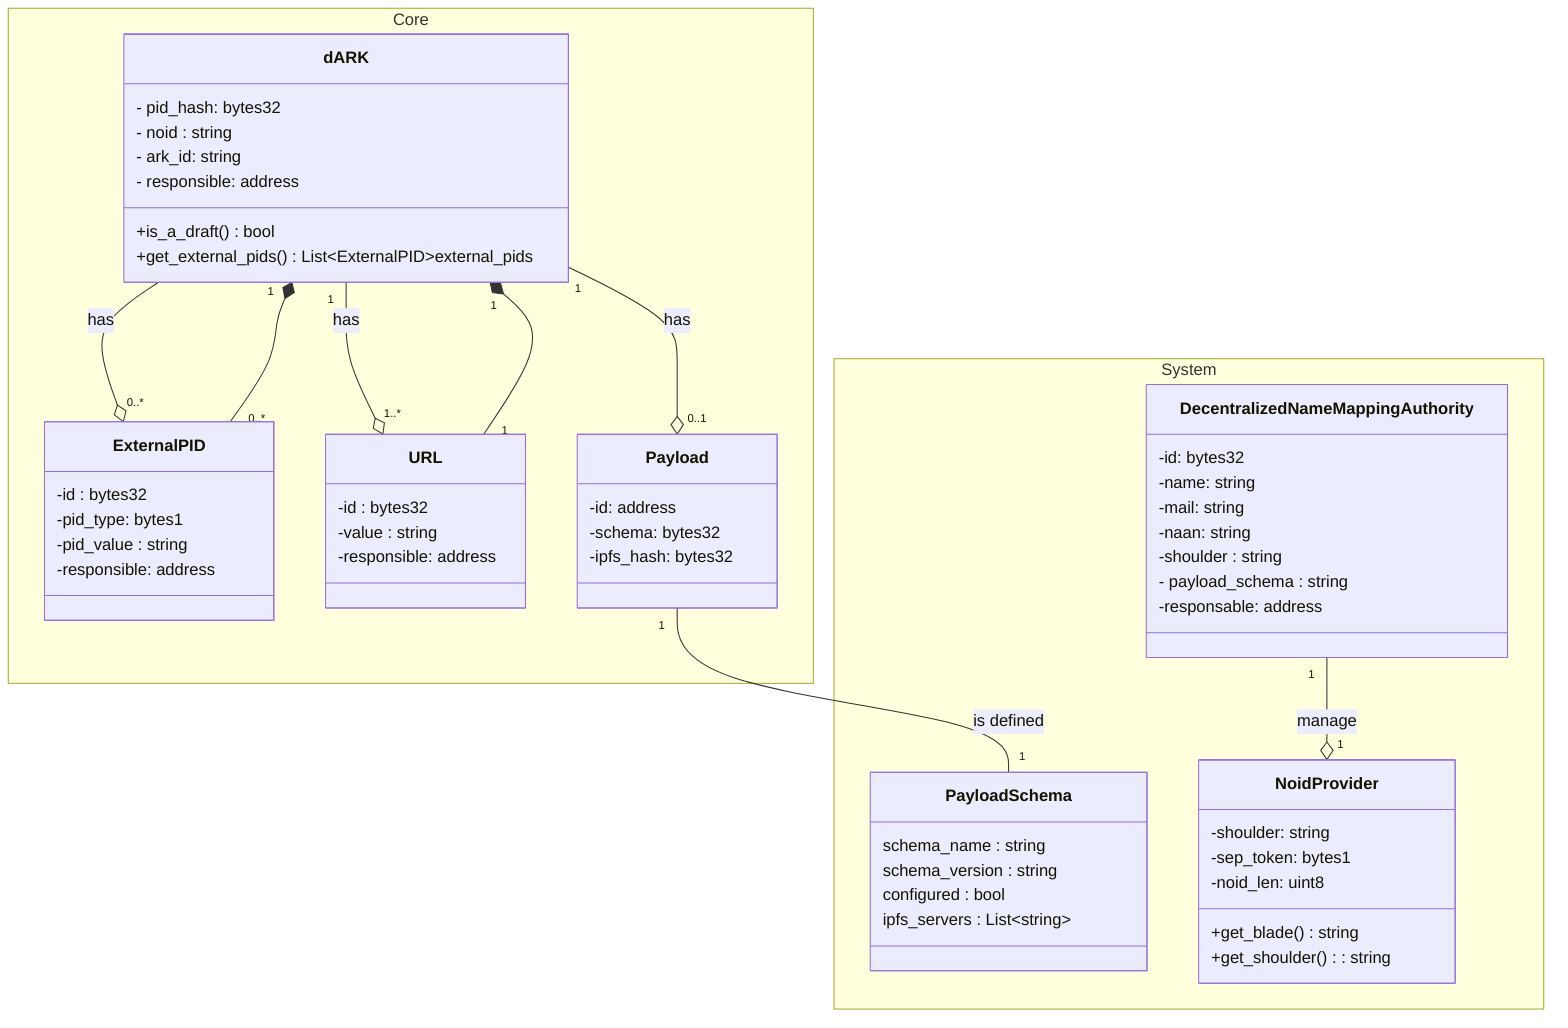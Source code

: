 classDiagram
    direction TB
    
    namespace Core {
        
        class dARK{
            - pid_hash: bytes32
            - noid : string
            - ark_id: string
            - responsible: address

            %% -authorized_proxy: address
            +is_a_draft() bool
            +get_external_pids() List~ExternalPID~external_pids
            %% add doi set attribute
            %% +set_authorized_proxy(address) bool
        }

        class ExternalPID{
            -id : bytes32
            %% -pid_hash : bytes32 %% lista com os pids que apontam para esse PID

            -pid_type: bytes1
            -pid_value : string
            -responsible: address
        }

        class URL{
            -id : bytes32
            -value : string
            -responsible: address
        }


        class Payload{
            -id: address
            -schema: bytes32
            -ipfs_hash: bytes32      
            
            %% + set_attribute(int atribute, string attribute_value)
            %% + gen_json(): string
            
        }
    }


    namespace System {
        %% note for ObjectType "The first payload will be always the default value"
        %% PayloadSchema
        class PayloadSchema{
            schema_name : string
            schema_version : string
            configured : bool
            ipfs_servers : List~string~
        }

        class DecentralizedNameMappingAuthority{
            -id: bytes32
            -name: string
            -mail: string
            -naan: string
            -shoulder : string

            %% employed to create pids
            - payload_schema : string

            %% -noid_proveider_addr: address
            -responsable: address
        }

        class NoidProvider{
            
            %% -dnam: bytes
            -shoulder: string
            -sep_token: bytes1
            -noid_len: uint8



            +get_blade() string
            +get_shoulder(): string
        }
    }




    %%
    %% Core
    %%
    %% note for Payload "The first payload will be always the default value
    %%                \n we "

    dARK "1" --o "0..*" ExternalPID : has
    dARK "1" --o "1..*" URL : has
    dARK "1" --o "0..1" Payload : has

    %% dARK "1" *--  "1" PayloadSchema : has

    Payload "1" --  "1" PayloadSchema : is defined
    
    dARK "1" *--  "0..*" ExternalPID
    dARK "1" *--  "1" URL

    %%
    %% System
    %%
    %% DecentralizedNameMappingAuthority "1" --o "1" PayloadSchema: has
    DecentralizedNameMappingAuthority "1" --o "1" NoidProvider: manage